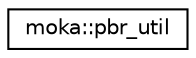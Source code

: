 digraph "Graphical Class Hierarchy"
{
 // LATEX_PDF_SIZE
  edge [fontname="Helvetica",fontsize="10",labelfontname="Helvetica",labelfontsize="10"];
  node [fontname="Helvetica",fontsize="10",shape=record];
  rankdir="LR";
  Node0 [label="moka::pbr_util",height=0.2,width=0.4,color="black", fillcolor="white", style="filled",URL="$classmoka_1_1pbr__util.html",tooltip=" "];
}
